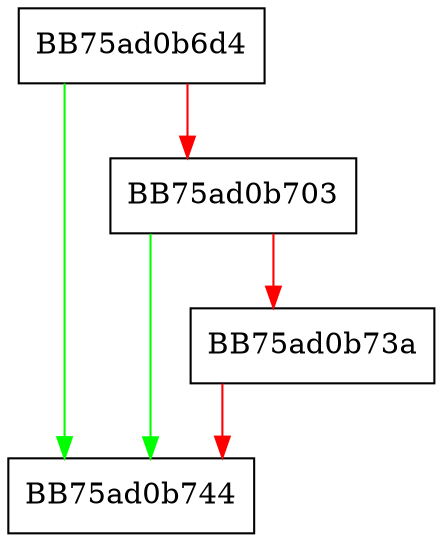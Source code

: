 digraph ForkInterval {
  node [shape="box"];
  graph [splines=ortho];
  BB75ad0b6d4 -> BB75ad0b744 [color="green"];
  BB75ad0b6d4 -> BB75ad0b703 [color="red"];
  BB75ad0b703 -> BB75ad0b744 [color="green"];
  BB75ad0b703 -> BB75ad0b73a [color="red"];
  BB75ad0b73a -> BB75ad0b744 [color="red"];
}